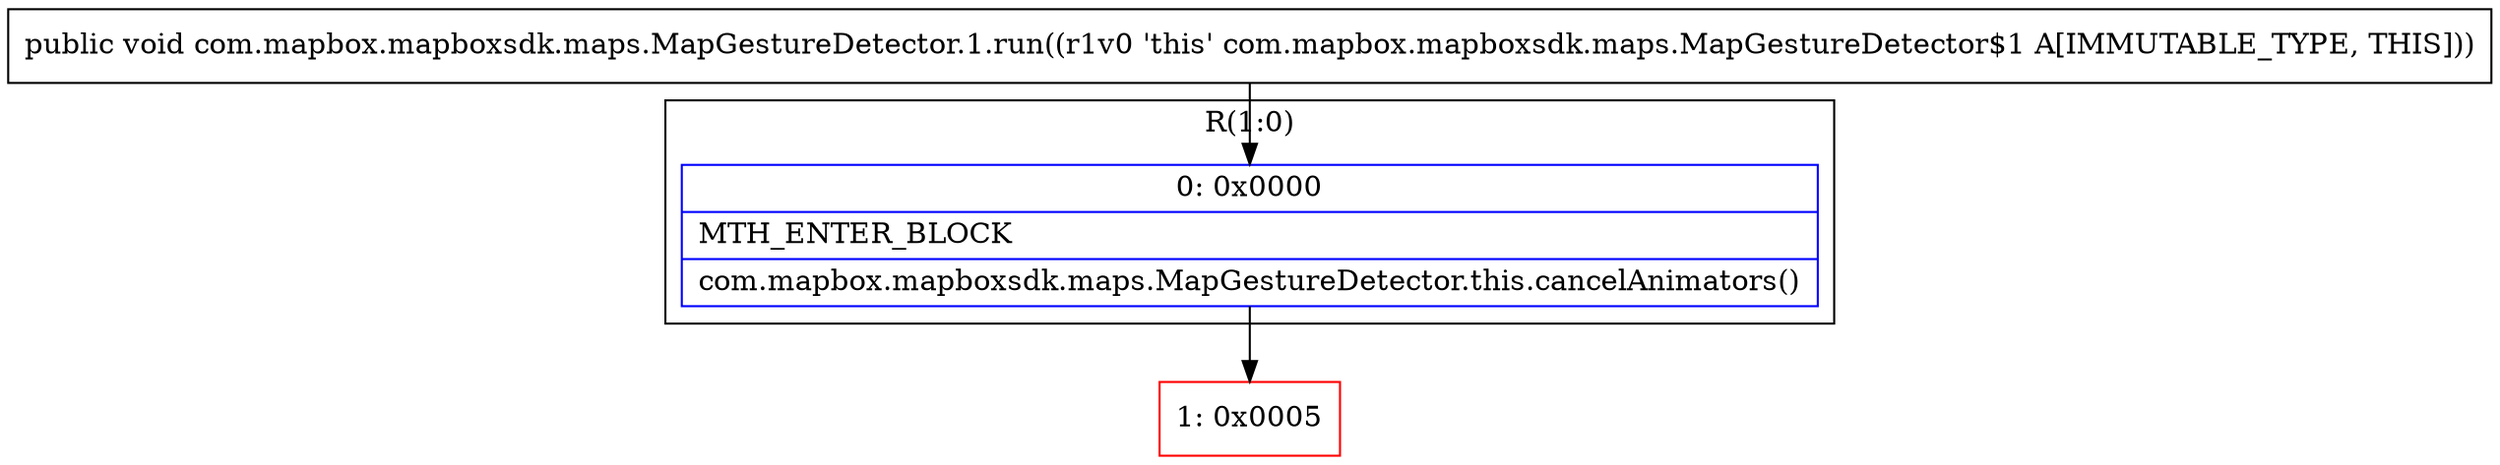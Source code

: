 digraph "CFG forcom.mapbox.mapboxsdk.maps.MapGestureDetector.1.run()V" {
subgraph cluster_Region_836676514 {
label = "R(1:0)";
node [shape=record,color=blue];
Node_0 [shape=record,label="{0\:\ 0x0000|MTH_ENTER_BLOCK\l|com.mapbox.mapboxsdk.maps.MapGestureDetector.this.cancelAnimators()\l}"];
}
Node_1 [shape=record,color=red,label="{1\:\ 0x0005}"];
MethodNode[shape=record,label="{public void com.mapbox.mapboxsdk.maps.MapGestureDetector.1.run((r1v0 'this' com.mapbox.mapboxsdk.maps.MapGestureDetector$1 A[IMMUTABLE_TYPE, THIS])) }"];
MethodNode -> Node_0;
Node_0 -> Node_1;
}

